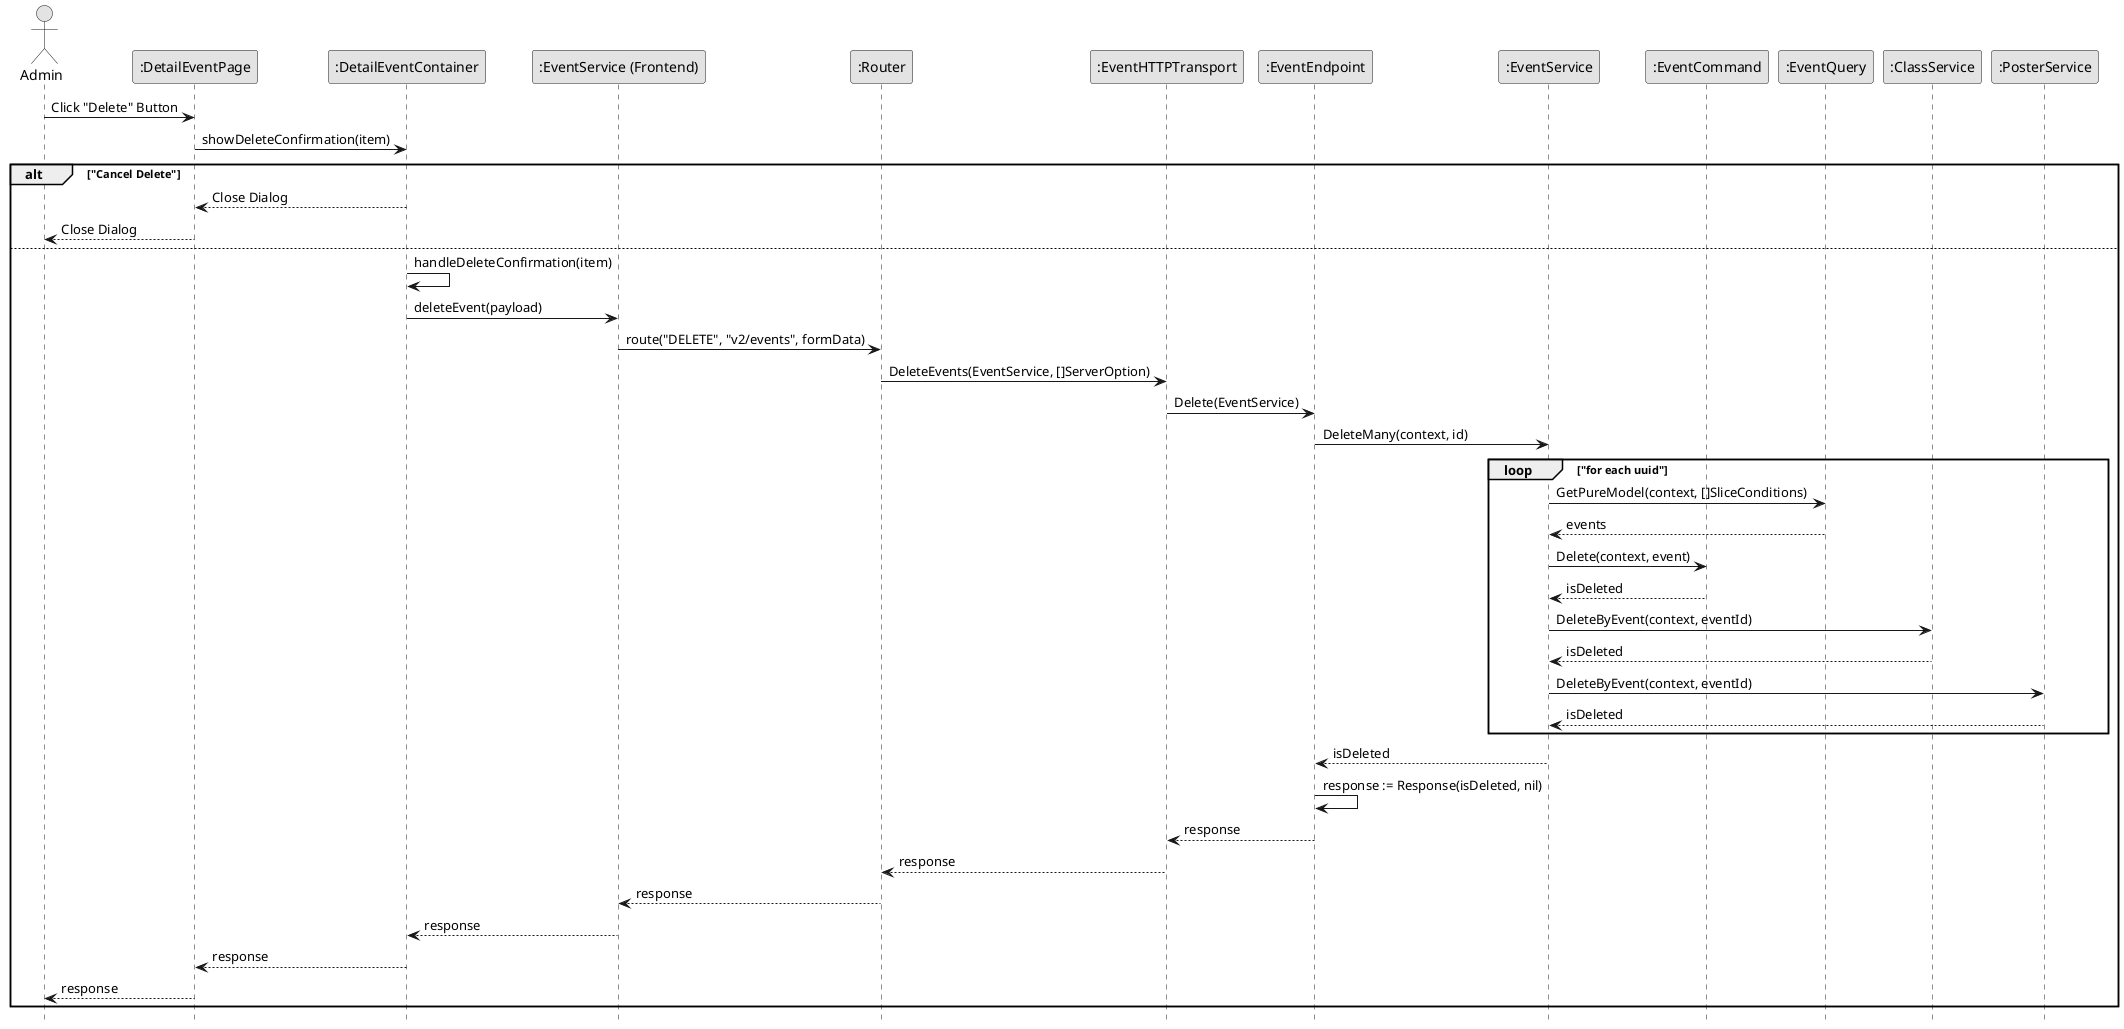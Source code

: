 @startuml DeleteEvent

skinparam Monochrome true
skinparam Shadowing false
hide footbox

actor Admin
participant ":DetailEventPage" as DetailEventPage
participant ":DetailEventContainer" as DetailEventContainer
participant ":EventService (Frontend)" as FEEventService
participant ":Router" as Router
participant ":EventHTTPTransport" as EventHTTPTransport
participant ":EventEndpoint" as EventEndpoint
participant ":EventService" as EventService
participant ":EventCommand" as EventCommand
participant ":EventQuery" as EventQuery
participant ":ClassService" as ClassService
participant ":PosterService" as PosterService

Admin->DetailEventPage: Click "Delete" Button
DetailEventPage->DetailEventContainer: showDeleteConfirmation(item)

alt "Cancel Delete"
    DetailEventContainer-->DetailEventPage: Close Dialog
    DetailEventPage-->Admin: Close Dialog
else
    DetailEventContainer->DetailEventContainer: handleDeleteConfirmation(item)
    DetailEventContainer->FEEventService: deleteEvent(payload)
    FEEventService->Router: route("DELETE", "v2/events", formData)
    Router->EventHTTPTransport: DeleteEvents(EventService, []ServerOption)
    EventHTTPTransport->EventEndpoint: Delete(EventService)
    EventEndpoint->EventService: DeleteMany(context, id)

    loop "for each uuid"
        EventService->EventQuery: GetPureModel(context, []SliceConditions)
        EventQuery-->EventService: events

        EventService->EventCommand: Delete(context, event)
        EventCommand-->EventService: isDeleted

        EventService->ClassService: DeleteByEvent(context, eventId)
        ClassService-->EventService: isDeleted

        EventService->PosterService: DeleteByEvent(context, eventId)
        PosterService-->EventService: isDeleted
    end

    EventService-->EventEndpoint: isDeleted
    EventEndpoint->EventEndpoint: response := Response(isDeleted, nil)
    EventEndpoint-->EventHTTPTransport: response
    EventHTTPTransport-->Router: response
    Router-->FEEventService: response
    FEEventService-->DetailEventContainer: response
    DetailEventContainer-->DetailEventPage: response
    DetailEventPage-->Admin: response
end

@enduml